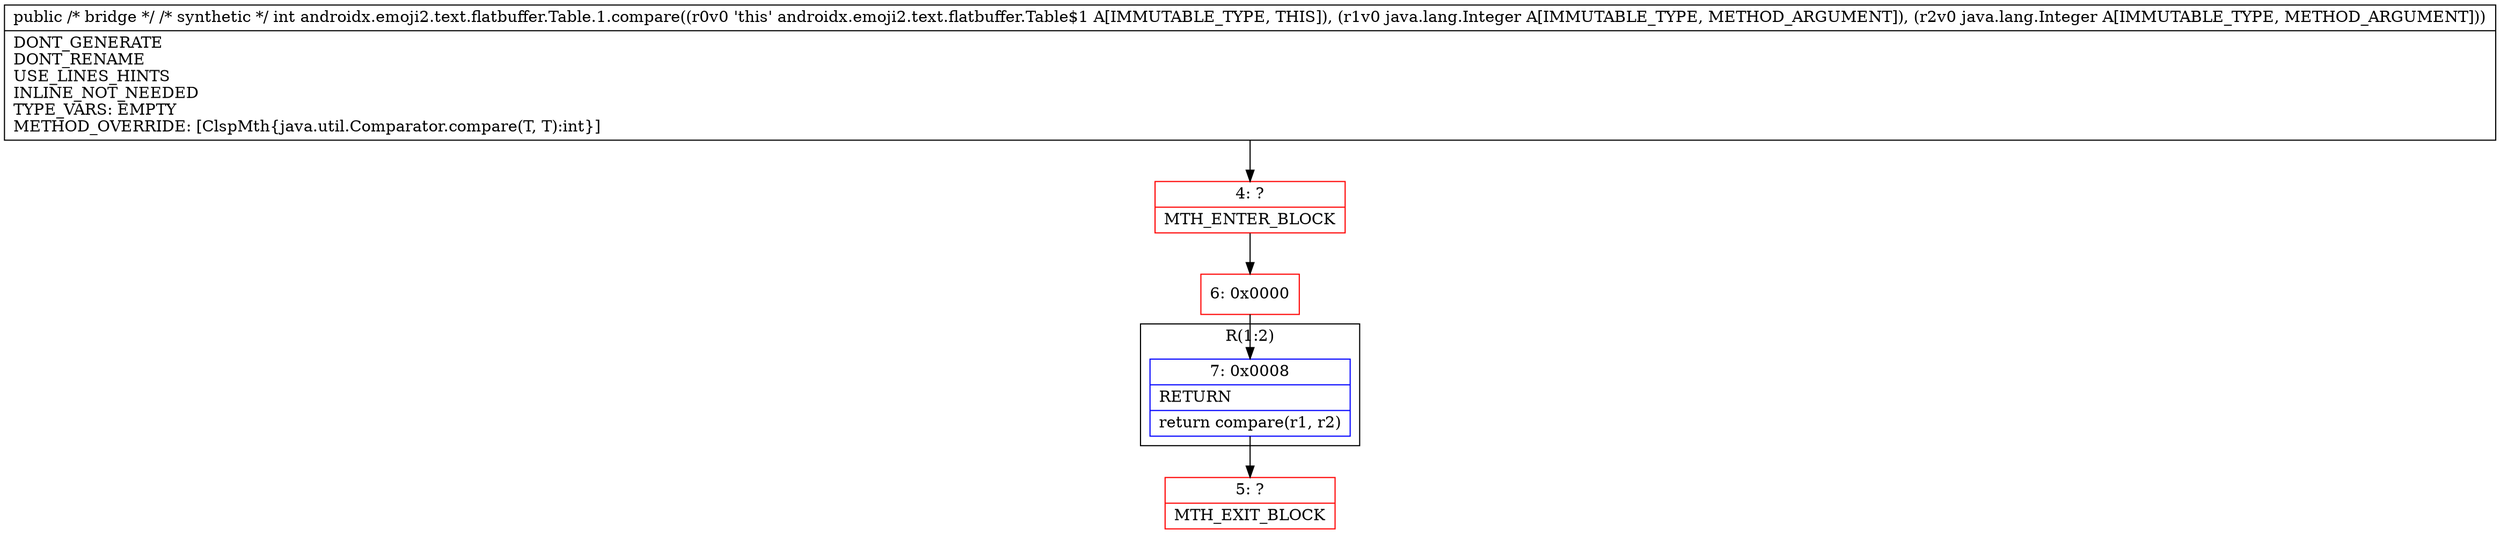 digraph "CFG forandroidx.emoji2.text.flatbuffer.Table.1.compare(Ljava\/lang\/Object;Ljava\/lang\/Object;)I" {
subgraph cluster_Region_1091591756 {
label = "R(1:2)";
node [shape=record,color=blue];
Node_7 [shape=record,label="{7\:\ 0x0008|RETURN\l|return compare(r1, r2)\l}"];
}
Node_4 [shape=record,color=red,label="{4\:\ ?|MTH_ENTER_BLOCK\l}"];
Node_6 [shape=record,color=red,label="{6\:\ 0x0000}"];
Node_5 [shape=record,color=red,label="{5\:\ ?|MTH_EXIT_BLOCK\l}"];
MethodNode[shape=record,label="{public \/* bridge *\/ \/* synthetic *\/ int androidx.emoji2.text.flatbuffer.Table.1.compare((r0v0 'this' androidx.emoji2.text.flatbuffer.Table$1 A[IMMUTABLE_TYPE, THIS]), (r1v0 java.lang.Integer A[IMMUTABLE_TYPE, METHOD_ARGUMENT]), (r2v0 java.lang.Integer A[IMMUTABLE_TYPE, METHOD_ARGUMENT]))  | DONT_GENERATE\lDONT_RENAME\lUSE_LINES_HINTS\lINLINE_NOT_NEEDED\lTYPE_VARS: EMPTY\lMETHOD_OVERRIDE: [ClspMth\{java.util.Comparator.compare(T, T):int\}]\l}"];
MethodNode -> Node_4;Node_7 -> Node_5;
Node_4 -> Node_6;
Node_6 -> Node_7;
}

